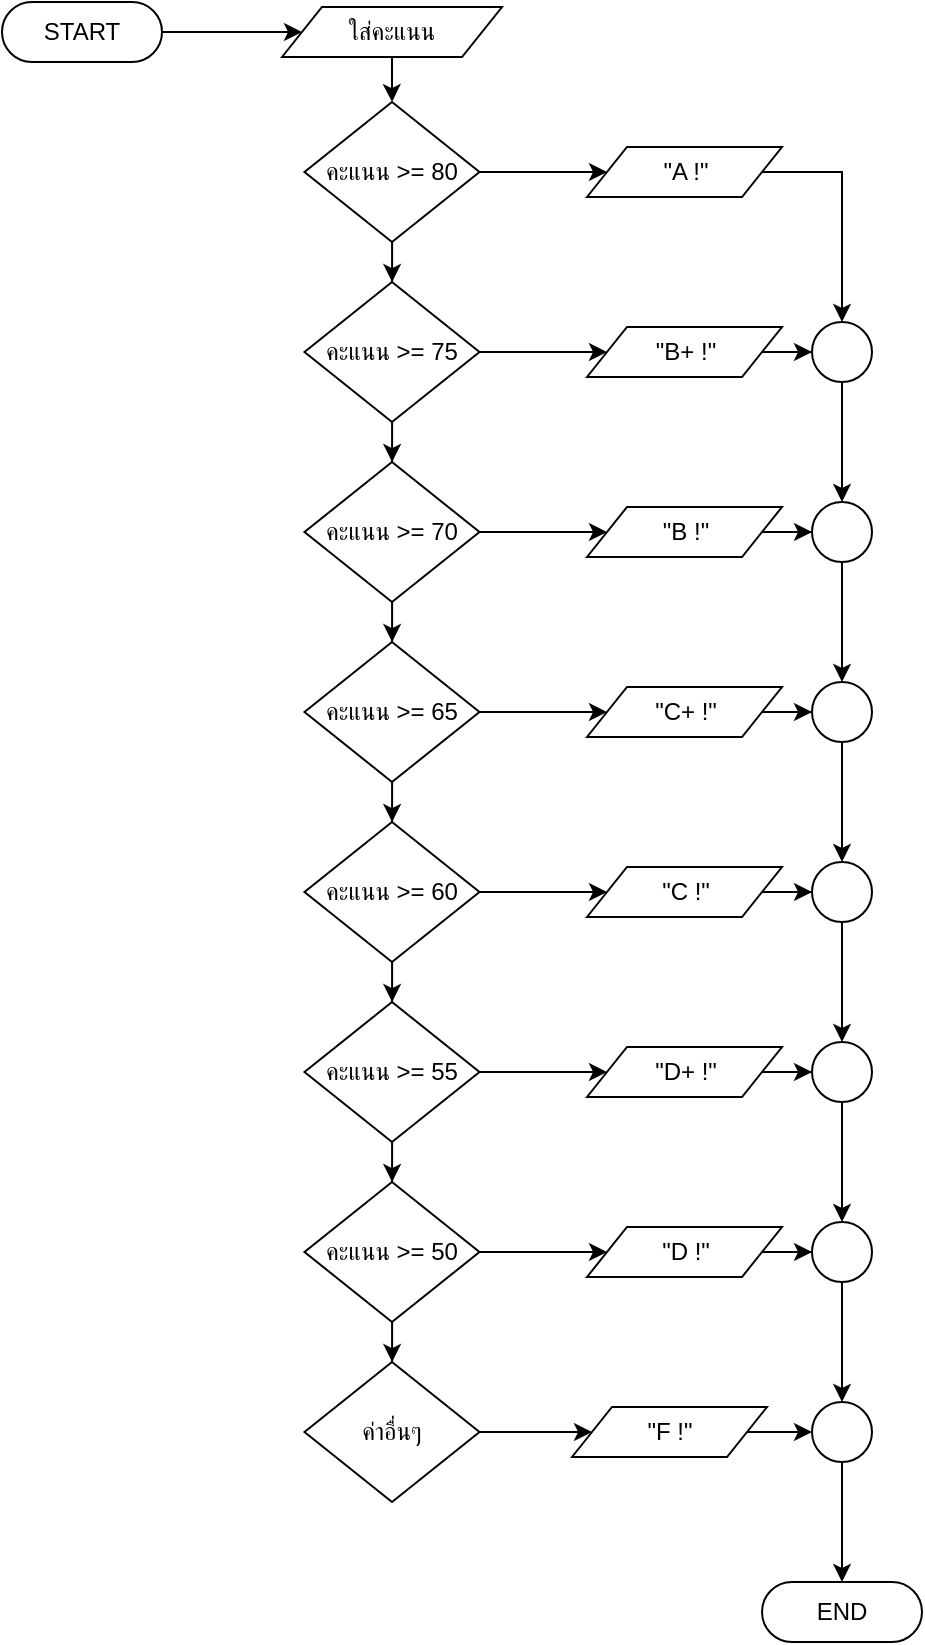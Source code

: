 <mxfile version="24.7.17">
  <diagram name="Page-1" id="nk33O3myFzExoFOTdXr2">
    <mxGraphModel dx="2025" dy="1207" grid="1" gridSize="10" guides="1" tooltips="1" connect="1" arrows="1" fold="1" page="1" pageScale="1" pageWidth="850" pageHeight="1100" math="0" shadow="0">
      <root>
        <mxCell id="0" />
        <mxCell id="1" parent="0" />
        <mxCell id="7euLMkScER6ISMIBtLAG-1" style="edgeStyle=orthogonalEdgeStyle;rounded=0;orthogonalLoop=1;jettySize=auto;html=1;" parent="1" source="UBjv-P3hsI7ne-E2DAJY-2" target="7euLMkScER6ISMIBtLAG-2" edge="1">
          <mxGeometry relative="1" as="geometry">
            <mxPoint x="290" y="65" as="targetPoint" />
          </mxGeometry>
        </mxCell>
        <mxCell id="UBjv-P3hsI7ne-E2DAJY-2" value="START" style="rounded=1;whiteSpace=wrap;html=1;arcSize=50;" parent="1" vertex="1">
          <mxGeometry x="140" y="50" width="80" height="30" as="geometry" />
        </mxCell>
        <mxCell id="UBjv-P3hsI7ne-E2DAJY-3" value="END" style="rounded=1;whiteSpace=wrap;html=1;arcSize=50;" parent="1" vertex="1">
          <mxGeometry x="520" y="840" width="80" height="30" as="geometry" />
        </mxCell>
        <mxCell id="7euLMkScER6ISMIBtLAG-3" style="edgeStyle=orthogonalEdgeStyle;rounded=0;orthogonalLoop=1;jettySize=auto;html=1;" parent="1" source="7euLMkScER6ISMIBtLAG-2" target="7euLMkScER6ISMIBtLAG-4" edge="1">
          <mxGeometry relative="1" as="geometry">
            <mxPoint x="335" y="120" as="targetPoint" />
          </mxGeometry>
        </mxCell>
        <mxCell id="7euLMkScER6ISMIBtLAG-2" value="ใส่คะแนน" style="shape=parallelogram;perimeter=parallelogramPerimeter;whiteSpace=wrap;html=1;fixedSize=1;" parent="1" vertex="1">
          <mxGeometry x="280" y="52.5" width="110" height="25" as="geometry" />
        </mxCell>
        <mxCell id="7euLMkScER6ISMIBtLAG-7" value="" style="edgeStyle=orthogonalEdgeStyle;rounded=0;orthogonalLoop=1;jettySize=auto;html=1;" parent="1" source="7euLMkScER6ISMIBtLAG-4" target="7euLMkScER6ISMIBtLAG-6" edge="1">
          <mxGeometry relative="1" as="geometry" />
        </mxCell>
        <mxCell id="7euLMkScER6ISMIBtLAG-23" value="" style="edgeStyle=orthogonalEdgeStyle;rounded=0;orthogonalLoop=1;jettySize=auto;html=1;" parent="1" source="7euLMkScER6ISMIBtLAG-4" target="7euLMkScER6ISMIBtLAG-22" edge="1">
          <mxGeometry relative="1" as="geometry" />
        </mxCell>
        <mxCell id="7euLMkScER6ISMIBtLAG-4" value="คะแนน &amp;gt;= 80" style="rhombus;whiteSpace=wrap;html=1;" parent="1" vertex="1">
          <mxGeometry x="291.25" y="100" width="87.5" height="70" as="geometry" />
        </mxCell>
        <mxCell id="7euLMkScER6ISMIBtLAG-9" value="" style="edgeStyle=orthogonalEdgeStyle;rounded=0;orthogonalLoop=1;jettySize=auto;html=1;" parent="1" source="7euLMkScER6ISMIBtLAG-6" target="7euLMkScER6ISMIBtLAG-8" edge="1">
          <mxGeometry relative="1" as="geometry" />
        </mxCell>
        <mxCell id="7euLMkScER6ISMIBtLAG-25" value="" style="edgeStyle=orthogonalEdgeStyle;rounded=0;orthogonalLoop=1;jettySize=auto;html=1;" parent="1" source="7euLMkScER6ISMIBtLAG-6" target="7euLMkScER6ISMIBtLAG-24" edge="1">
          <mxGeometry relative="1" as="geometry" />
        </mxCell>
        <mxCell id="7euLMkScER6ISMIBtLAG-6" value="คะแนน &amp;gt;= 75" style="rhombus;whiteSpace=wrap;html=1;" parent="1" vertex="1">
          <mxGeometry x="291.25" y="190" width="87.5" height="70" as="geometry" />
        </mxCell>
        <mxCell id="7euLMkScER6ISMIBtLAG-13" value="" style="edgeStyle=orthogonalEdgeStyle;rounded=0;orthogonalLoop=1;jettySize=auto;html=1;" parent="1" source="7euLMkScER6ISMIBtLAG-8" target="7euLMkScER6ISMIBtLAG-12" edge="1">
          <mxGeometry relative="1" as="geometry" />
        </mxCell>
        <mxCell id="7euLMkScER6ISMIBtLAG-39" value="" style="edgeStyle=orthogonalEdgeStyle;rounded=0;orthogonalLoop=1;jettySize=auto;html=1;" parent="1" source="7euLMkScER6ISMIBtLAG-8" target="7euLMkScER6ISMIBtLAG-26" edge="1">
          <mxGeometry relative="1" as="geometry" />
        </mxCell>
        <mxCell id="7euLMkScER6ISMIBtLAG-8" value="คะแนน &amp;gt;= 70" style="rhombus;whiteSpace=wrap;html=1;" parent="1" vertex="1">
          <mxGeometry x="291.25" y="280" width="87.5" height="70" as="geometry" />
        </mxCell>
        <mxCell id="7euLMkScER6ISMIBtLAG-15" value="" style="edgeStyle=orthogonalEdgeStyle;rounded=0;orthogonalLoop=1;jettySize=auto;html=1;" parent="1" source="7euLMkScER6ISMIBtLAG-12" target="7euLMkScER6ISMIBtLAG-14" edge="1">
          <mxGeometry relative="1" as="geometry" />
        </mxCell>
        <mxCell id="7euLMkScER6ISMIBtLAG-38" value="" style="edgeStyle=orthogonalEdgeStyle;rounded=0;orthogonalLoop=1;jettySize=auto;html=1;" parent="1" source="7euLMkScER6ISMIBtLAG-12" target="7euLMkScER6ISMIBtLAG-27" edge="1">
          <mxGeometry relative="1" as="geometry" />
        </mxCell>
        <mxCell id="7euLMkScER6ISMIBtLAG-12" value="คะแนน &amp;gt;= 65" style="rhombus;whiteSpace=wrap;html=1;" parent="1" vertex="1">
          <mxGeometry x="291.25" y="370" width="87.5" height="70" as="geometry" />
        </mxCell>
        <mxCell id="7euLMkScER6ISMIBtLAG-17" value="" style="edgeStyle=orthogonalEdgeStyle;rounded=0;orthogonalLoop=1;jettySize=auto;html=1;" parent="1" source="7euLMkScER6ISMIBtLAG-14" target="7euLMkScER6ISMIBtLAG-16" edge="1">
          <mxGeometry relative="1" as="geometry" />
        </mxCell>
        <mxCell id="7euLMkScER6ISMIBtLAG-37" value="" style="edgeStyle=orthogonalEdgeStyle;rounded=0;orthogonalLoop=1;jettySize=auto;html=1;" parent="1" source="7euLMkScER6ISMIBtLAG-14" target="7euLMkScER6ISMIBtLAG-28" edge="1">
          <mxGeometry relative="1" as="geometry" />
        </mxCell>
        <mxCell id="7euLMkScER6ISMIBtLAG-14" value="คะแนน &amp;gt;= 60" style="rhombus;whiteSpace=wrap;html=1;" parent="1" vertex="1">
          <mxGeometry x="291.25" y="460" width="87.5" height="70" as="geometry" />
        </mxCell>
        <mxCell id="7euLMkScER6ISMIBtLAG-19" value="" style="edgeStyle=orthogonalEdgeStyle;rounded=0;orthogonalLoop=1;jettySize=auto;html=1;" parent="1" source="7euLMkScER6ISMIBtLAG-16" target="7euLMkScER6ISMIBtLAG-18" edge="1">
          <mxGeometry relative="1" as="geometry" />
        </mxCell>
        <mxCell id="7euLMkScER6ISMIBtLAG-36" value="" style="edgeStyle=orthogonalEdgeStyle;rounded=0;orthogonalLoop=1;jettySize=auto;html=1;" parent="1" source="7euLMkScER6ISMIBtLAG-16" target="7euLMkScER6ISMIBtLAG-29" edge="1">
          <mxGeometry relative="1" as="geometry" />
        </mxCell>
        <mxCell id="7euLMkScER6ISMIBtLAG-16" value="คะแนน &amp;gt;= 55" style="rhombus;whiteSpace=wrap;html=1;" parent="1" vertex="1">
          <mxGeometry x="291.25" y="550" width="87.5" height="70" as="geometry" />
        </mxCell>
        <mxCell id="7euLMkScER6ISMIBtLAG-21" value="" style="edgeStyle=orthogonalEdgeStyle;rounded=0;orthogonalLoop=1;jettySize=auto;html=1;" parent="1" source="7euLMkScER6ISMIBtLAG-18" target="7euLMkScER6ISMIBtLAG-20" edge="1">
          <mxGeometry relative="1" as="geometry" />
        </mxCell>
        <mxCell id="7euLMkScER6ISMIBtLAG-35" value="" style="edgeStyle=orthogonalEdgeStyle;rounded=0;orthogonalLoop=1;jettySize=auto;html=1;" parent="1" source="7euLMkScER6ISMIBtLAG-18" target="7euLMkScER6ISMIBtLAG-31" edge="1">
          <mxGeometry relative="1" as="geometry" />
        </mxCell>
        <mxCell id="7euLMkScER6ISMIBtLAG-18" value="คะแนน &amp;gt;= 50" style="rhombus;whiteSpace=wrap;html=1;" parent="1" vertex="1">
          <mxGeometry x="291.25" y="640" width="87.5" height="70" as="geometry" />
        </mxCell>
        <mxCell id="7euLMkScER6ISMIBtLAG-34" value="" style="edgeStyle=orthogonalEdgeStyle;rounded=0;orthogonalLoop=1;jettySize=auto;html=1;" parent="1" source="7euLMkScER6ISMIBtLAG-20" target="7euLMkScER6ISMIBtLAG-32" edge="1">
          <mxGeometry relative="1" as="geometry" />
        </mxCell>
        <mxCell id="7euLMkScER6ISMIBtLAG-20" value="ค่าอื่นๆ" style="rhombus;whiteSpace=wrap;html=1;" parent="1" vertex="1">
          <mxGeometry x="291.25" y="730" width="87.5" height="70" as="geometry" />
        </mxCell>
        <mxCell id="7euLMkScER6ISMIBtLAG-62" style="edgeStyle=orthogonalEdgeStyle;rounded=0;orthogonalLoop=1;jettySize=auto;html=1;entryX=0.5;entryY=0;entryDx=0;entryDy=0;" parent="1" source="7euLMkScER6ISMIBtLAG-22" target="7euLMkScER6ISMIBtLAG-45" edge="1">
          <mxGeometry relative="1" as="geometry" />
        </mxCell>
        <mxCell id="7euLMkScER6ISMIBtLAG-22" value="&quot;A !&quot;" style="shape=parallelogram;perimeter=parallelogramPerimeter;whiteSpace=wrap;html=1;fixedSize=1;" parent="1" vertex="1">
          <mxGeometry x="432.5" y="122.5" width="97.5" height="25" as="geometry" />
        </mxCell>
        <mxCell id="7euLMkScER6ISMIBtLAG-46" value="" style="edgeStyle=orthogonalEdgeStyle;rounded=0;orthogonalLoop=1;jettySize=auto;html=1;" parent="1" source="7euLMkScER6ISMIBtLAG-24" target="7euLMkScER6ISMIBtLAG-45" edge="1">
          <mxGeometry relative="1" as="geometry" />
        </mxCell>
        <mxCell id="7euLMkScER6ISMIBtLAG-24" value="&quot;B+ !&quot;" style="shape=parallelogram;perimeter=parallelogramPerimeter;whiteSpace=wrap;html=1;fixedSize=1;" parent="1" vertex="1">
          <mxGeometry x="432.5" y="212.5" width="97.5" height="25" as="geometry" />
        </mxCell>
        <mxCell id="7euLMkScER6ISMIBtLAG-61" value="" style="edgeStyle=orthogonalEdgeStyle;rounded=0;orthogonalLoop=1;jettySize=auto;html=1;" parent="1" source="7euLMkScER6ISMIBtLAG-26" target="7euLMkScER6ISMIBtLAG-48" edge="1">
          <mxGeometry relative="1" as="geometry" />
        </mxCell>
        <mxCell id="7euLMkScER6ISMIBtLAG-26" value="&quot;B !&quot;" style="shape=parallelogram;perimeter=parallelogramPerimeter;whiteSpace=wrap;html=1;fixedSize=1;" parent="1" vertex="1">
          <mxGeometry x="432.5" y="302.5" width="97.5" height="25" as="geometry" />
        </mxCell>
        <mxCell id="7euLMkScER6ISMIBtLAG-60" value="" style="edgeStyle=orthogonalEdgeStyle;rounded=0;orthogonalLoop=1;jettySize=auto;html=1;" parent="1" source="7euLMkScER6ISMIBtLAG-27" target="7euLMkScER6ISMIBtLAG-50" edge="1">
          <mxGeometry relative="1" as="geometry" />
        </mxCell>
        <mxCell id="7euLMkScER6ISMIBtLAG-27" value="&quot;C+ !&quot;" style="shape=parallelogram;perimeter=parallelogramPerimeter;whiteSpace=wrap;html=1;fixedSize=1;" parent="1" vertex="1">
          <mxGeometry x="432.5" y="392.5" width="97.5" height="25" as="geometry" />
        </mxCell>
        <mxCell id="7euLMkScER6ISMIBtLAG-59" value="" style="edgeStyle=orthogonalEdgeStyle;rounded=0;orthogonalLoop=1;jettySize=auto;html=1;" parent="1" source="7euLMkScER6ISMIBtLAG-28" target="7euLMkScER6ISMIBtLAG-52" edge="1">
          <mxGeometry relative="1" as="geometry" />
        </mxCell>
        <mxCell id="7euLMkScER6ISMIBtLAG-28" value="&quot;C !&quot;" style="shape=parallelogram;perimeter=parallelogramPerimeter;whiteSpace=wrap;html=1;fixedSize=1;" parent="1" vertex="1">
          <mxGeometry x="432.5" y="482.5" width="97.5" height="25" as="geometry" />
        </mxCell>
        <mxCell id="7euLMkScER6ISMIBtLAG-58" value="" style="edgeStyle=orthogonalEdgeStyle;rounded=0;orthogonalLoop=1;jettySize=auto;html=1;" parent="1" source="7euLMkScER6ISMIBtLAG-29" target="7euLMkScER6ISMIBtLAG-53" edge="1">
          <mxGeometry relative="1" as="geometry" />
        </mxCell>
        <mxCell id="7euLMkScER6ISMIBtLAG-29" value="&quot;D+ !&quot;" style="shape=parallelogram;perimeter=parallelogramPerimeter;whiteSpace=wrap;html=1;fixedSize=1;" parent="1" vertex="1">
          <mxGeometry x="432.5" y="572.5" width="97.5" height="25" as="geometry" />
        </mxCell>
        <mxCell id="7euLMkScER6ISMIBtLAG-57" value="" style="edgeStyle=orthogonalEdgeStyle;rounded=0;orthogonalLoop=1;jettySize=auto;html=1;" parent="1" source="7euLMkScER6ISMIBtLAG-31" target="7euLMkScER6ISMIBtLAG-54" edge="1">
          <mxGeometry relative="1" as="geometry" />
        </mxCell>
        <mxCell id="7euLMkScER6ISMIBtLAG-31" value="&quot;D !&quot;" style="shape=parallelogram;perimeter=parallelogramPerimeter;whiteSpace=wrap;html=1;fixedSize=1;" parent="1" vertex="1">
          <mxGeometry x="432.5" y="662.5" width="97.5" height="25" as="geometry" />
        </mxCell>
        <mxCell id="7euLMkScER6ISMIBtLAG-56" value="" style="edgeStyle=orthogonalEdgeStyle;rounded=0;orthogonalLoop=1;jettySize=auto;html=1;" parent="1" source="7euLMkScER6ISMIBtLAG-32" target="7euLMkScER6ISMIBtLAG-55" edge="1">
          <mxGeometry relative="1" as="geometry" />
        </mxCell>
        <mxCell id="7euLMkScER6ISMIBtLAG-32" value="&quot;F !&quot;" style="shape=parallelogram;perimeter=parallelogramPerimeter;whiteSpace=wrap;html=1;fixedSize=1;" parent="1" vertex="1">
          <mxGeometry x="425" y="752.5" width="97.5" height="25" as="geometry" />
        </mxCell>
        <mxCell id="7euLMkScER6ISMIBtLAG-63" value="" style="edgeStyle=orthogonalEdgeStyle;rounded=0;orthogonalLoop=1;jettySize=auto;html=1;" parent="1" source="7euLMkScER6ISMIBtLAG-45" target="7euLMkScER6ISMIBtLAG-48" edge="1">
          <mxGeometry relative="1" as="geometry" />
        </mxCell>
        <mxCell id="7euLMkScER6ISMIBtLAG-45" value="" style="ellipse;whiteSpace=wrap;html=1;" parent="1" vertex="1">
          <mxGeometry x="545" y="210" width="30" height="30" as="geometry" />
        </mxCell>
        <mxCell id="7euLMkScER6ISMIBtLAG-64" value="" style="edgeStyle=orthogonalEdgeStyle;rounded=0;orthogonalLoop=1;jettySize=auto;html=1;" parent="1" source="7euLMkScER6ISMIBtLAG-48" target="7euLMkScER6ISMIBtLAG-50" edge="1">
          <mxGeometry relative="1" as="geometry" />
        </mxCell>
        <mxCell id="7euLMkScER6ISMIBtLAG-48" value="" style="ellipse;whiteSpace=wrap;html=1;" parent="1" vertex="1">
          <mxGeometry x="545" y="300" width="30" height="30" as="geometry" />
        </mxCell>
        <mxCell id="7euLMkScER6ISMIBtLAG-65" value="" style="edgeStyle=orthogonalEdgeStyle;rounded=0;orthogonalLoop=1;jettySize=auto;html=1;" parent="1" source="7euLMkScER6ISMIBtLAG-50" target="7euLMkScER6ISMIBtLAG-52" edge="1">
          <mxGeometry relative="1" as="geometry" />
        </mxCell>
        <mxCell id="7euLMkScER6ISMIBtLAG-50" value="" style="ellipse;whiteSpace=wrap;html=1;" parent="1" vertex="1">
          <mxGeometry x="545" y="390" width="30" height="30" as="geometry" />
        </mxCell>
        <mxCell id="7euLMkScER6ISMIBtLAG-66" value="" style="edgeStyle=orthogonalEdgeStyle;rounded=0;orthogonalLoop=1;jettySize=auto;html=1;" parent="1" source="7euLMkScER6ISMIBtLAG-52" target="7euLMkScER6ISMIBtLAG-53" edge="1">
          <mxGeometry relative="1" as="geometry" />
        </mxCell>
        <mxCell id="7euLMkScER6ISMIBtLAG-52" value="" style="ellipse;whiteSpace=wrap;html=1;" parent="1" vertex="1">
          <mxGeometry x="545" y="480" width="30" height="30" as="geometry" />
        </mxCell>
        <mxCell id="7euLMkScER6ISMIBtLAG-67" value="" style="edgeStyle=orthogonalEdgeStyle;rounded=0;orthogonalLoop=1;jettySize=auto;html=1;" parent="1" source="7euLMkScER6ISMIBtLAG-53" target="7euLMkScER6ISMIBtLAG-54" edge="1">
          <mxGeometry relative="1" as="geometry" />
        </mxCell>
        <mxCell id="7euLMkScER6ISMIBtLAG-53" value="" style="ellipse;whiteSpace=wrap;html=1;" parent="1" vertex="1">
          <mxGeometry x="545" y="570" width="30" height="30" as="geometry" />
        </mxCell>
        <mxCell id="7euLMkScER6ISMIBtLAG-68" value="" style="edgeStyle=orthogonalEdgeStyle;rounded=0;orthogonalLoop=1;jettySize=auto;html=1;" parent="1" source="7euLMkScER6ISMIBtLAG-54" target="7euLMkScER6ISMIBtLAG-55" edge="1">
          <mxGeometry relative="1" as="geometry" />
        </mxCell>
        <mxCell id="7euLMkScER6ISMIBtLAG-54" value="" style="ellipse;whiteSpace=wrap;html=1;" parent="1" vertex="1">
          <mxGeometry x="545" y="660" width="30" height="30" as="geometry" />
        </mxCell>
        <mxCell id="7euLMkScER6ISMIBtLAG-69" value="" style="edgeStyle=orthogonalEdgeStyle;rounded=0;orthogonalLoop=1;jettySize=auto;html=1;" parent="1" source="7euLMkScER6ISMIBtLAG-55" target="UBjv-P3hsI7ne-E2DAJY-3" edge="1">
          <mxGeometry relative="1" as="geometry" />
        </mxCell>
        <mxCell id="7euLMkScER6ISMIBtLAG-55" value="" style="ellipse;whiteSpace=wrap;html=1;" parent="1" vertex="1">
          <mxGeometry x="545" y="750" width="30" height="30" as="geometry" />
        </mxCell>
      </root>
    </mxGraphModel>
  </diagram>
</mxfile>
